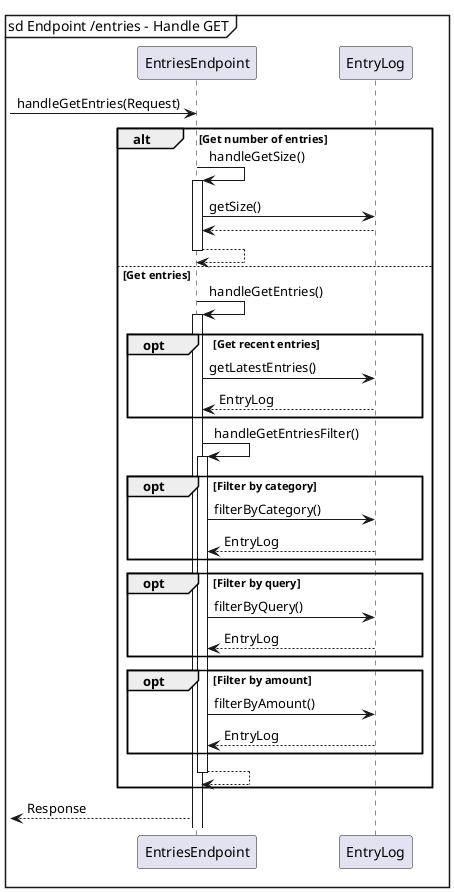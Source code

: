 @startuml
'https://plantuml.com/sequence-diagram

mainframe sd Endpoint /entries - Handle GET

-> EntriesEndpoint : handleGetEntries(Request)

group alt [Get number of entries]
    EntriesEndpoint -> EntriesEndpoint++ : handleGetSize()
    EntriesEndpoint -> EntryLog : getSize()
    EntriesEndpoint <-- EntryLog :
    return
else Get entries
    EntriesEndpoint -> EntriesEndpoint++ : handleGetEntries()
    group opt [Get recent entries]
        EntriesEndpoint -> EntryLog : getLatestEntries()
        EntriesEndpoint <-- EntryLog : EntryLog
    end

    EntriesEndpoint -> EntriesEndpoint++ : handleGetEntriesFilter()
    group opt [Filter by category]
        EntriesEndpoint -> EntryLog : filterByCategory()
        EntriesEndpoint <-- EntryLog : EntryLog
    end
    group opt [Filter by query]
        EntriesEndpoint -> EntryLog : filterByQuery()
        EntriesEndpoint <-- EntryLog : EntryLog
    end
    group opt [Filter by amount]
        EntriesEndpoint -> EntryLog : filterByAmount()
        EntriesEndpoint <-- EntryLog : EntryLog
    end
    return
end

<-- EntriesEndpoint : Response

@enduml